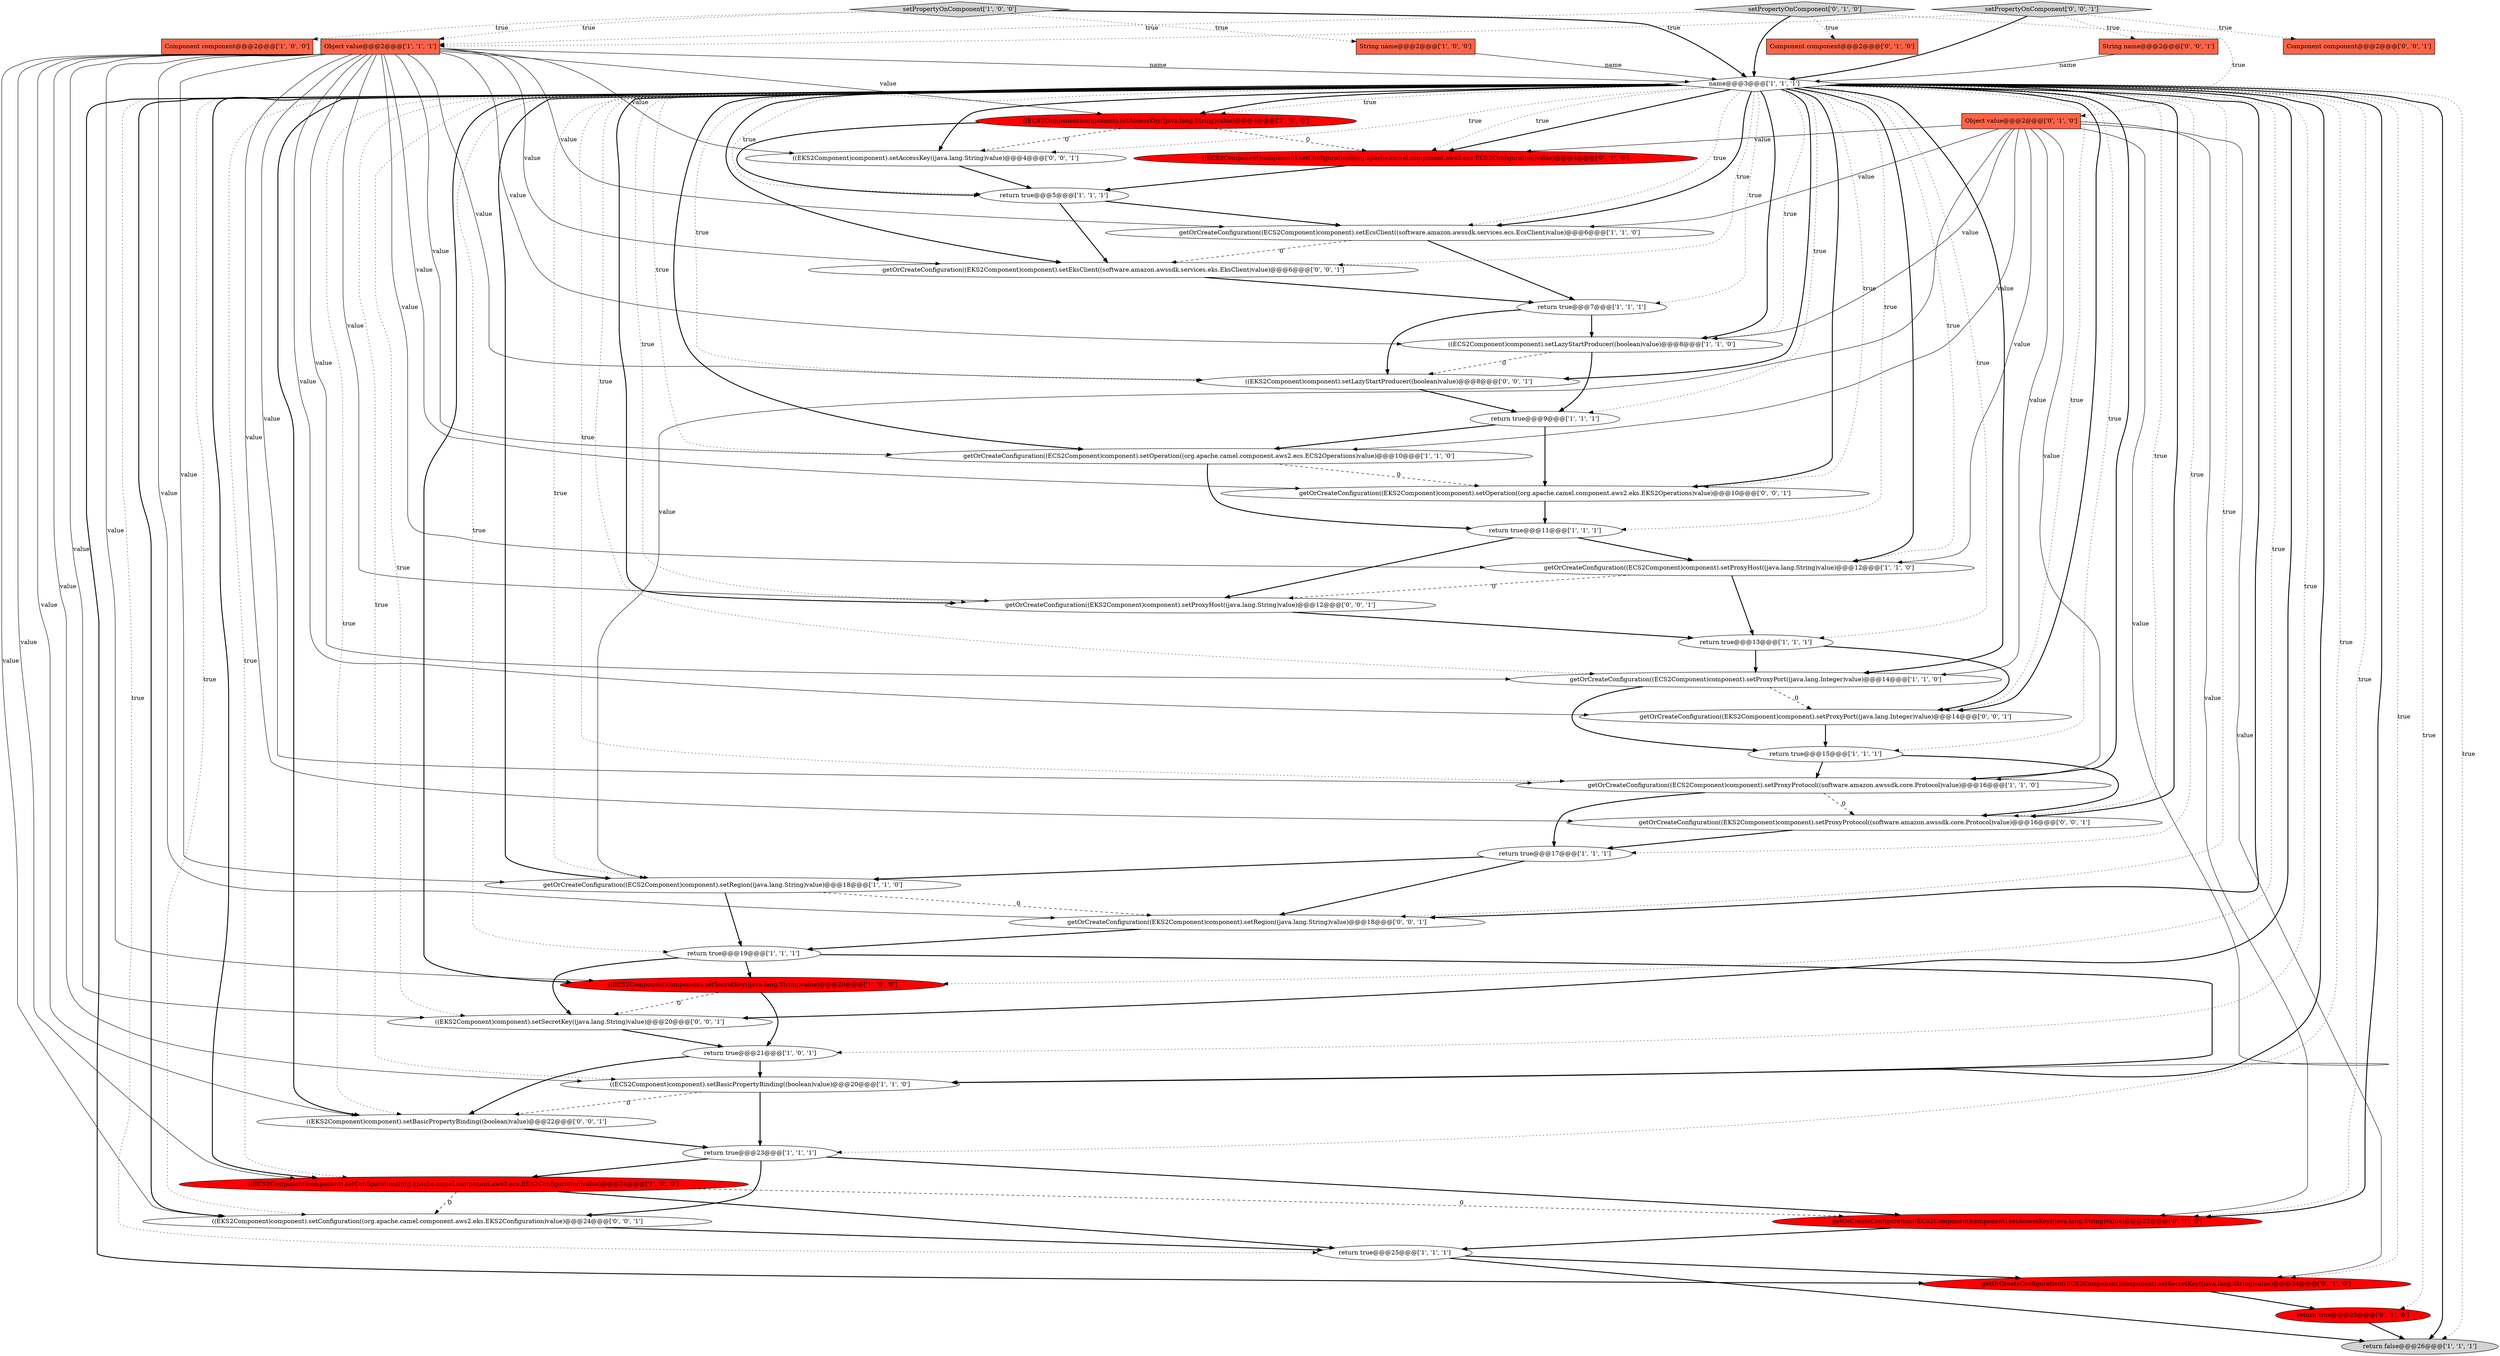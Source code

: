 digraph {
40 [style = filled, label = "getOrCreateConfiguration((EKS2Component)component).setEksClient((software.amazon.awssdk.services.eks.EksClient)value)@@@6@@@['0', '0', '1']", fillcolor = white, shape = ellipse image = "AAA0AAABBB3BBB"];
22 [style = filled, label = "getOrCreateConfiguration((ECS2Component)component).setEcsClient((software.amazon.awssdk.services.ecs.EcsClient)value)@@@6@@@['1', '1', '0']", fillcolor = white, shape = ellipse image = "AAA0AAABBB1BBB"];
19 [style = filled, label = "return false@@@26@@@['1', '1', '1']", fillcolor = lightgray, shape = ellipse image = "AAA0AAABBB1BBB"];
0 [style = filled, label = "return true@@@7@@@['1', '1', '1']", fillcolor = white, shape = ellipse image = "AAA0AAABBB1BBB"];
46 [style = filled, label = "getOrCreateConfiguration((EKS2Component)component).setProxyPort((java.lang.Integer)value)@@@14@@@['0', '0', '1']", fillcolor = white, shape = ellipse image = "AAA0AAABBB3BBB"];
1 [style = filled, label = "return true@@@21@@@['1', '0', '1']", fillcolor = white, shape = ellipse image = "AAA0AAABBB1BBB"];
42 [style = filled, label = "getOrCreateConfiguration((EKS2Component)component).setOperation((org.apache.camel.component.aws2.eks.EKS2Operations)value)@@@10@@@['0', '0', '1']", fillcolor = white, shape = ellipse image = "AAA0AAABBB3BBB"];
29 [style = filled, label = "Object value@@@2@@@['0', '1', '0']", fillcolor = tomato, shape = box image = "AAA0AAABBB2BBB"];
39 [style = filled, label = "((EKS2Component)component).setAccessKey((java.lang.String)value)@@@4@@@['0', '0', '1']", fillcolor = white, shape = ellipse image = "AAA0AAABBB3BBB"];
8 [style = filled, label = "return true@@@23@@@['1', '1', '1']", fillcolor = white, shape = ellipse image = "AAA0AAABBB1BBB"];
44 [style = filled, label = "((EKS2Component)component).setSecretKey((java.lang.String)value)@@@20@@@['0', '0', '1']", fillcolor = white, shape = ellipse image = "AAA0AAABBB3BBB"];
32 [style = filled, label = "Component component@@@2@@@['0', '1', '0']", fillcolor = tomato, shape = box image = "AAA0AAABBB2BBB"];
3 [style = filled, label = "return true@@@13@@@['1', '1', '1']", fillcolor = white, shape = ellipse image = "AAA0AAABBB1BBB"];
28 [style = filled, label = "return true@@@25@@@['0', '1', '0']", fillcolor = red, shape = ellipse image = "AAA1AAABBB2BBB"];
11 [style = filled, label = "((ECS2Component)component).setAccessKey((java.lang.String)value)@@@4@@@['1', '0', '0']", fillcolor = red, shape = ellipse image = "AAA1AAABBB1BBB"];
7 [style = filled, label = "String name@@@2@@@['1', '0', '0']", fillcolor = tomato, shape = box image = "AAA0AAABBB1BBB"];
33 [style = filled, label = "getOrCreateConfiguration((ECS2Component)component).setSecretKey((java.lang.String)value)@@@24@@@['0', '1', '0']", fillcolor = red, shape = ellipse image = "AAA1AAABBB2BBB"];
10 [style = filled, label = "getOrCreateConfiguration((ECS2Component)component).setProxyHost((java.lang.String)value)@@@12@@@['1', '1', '0']", fillcolor = white, shape = ellipse image = "AAA0AAABBB1BBB"];
25 [style = filled, label = "return true@@@25@@@['1', '1', '1']", fillcolor = white, shape = ellipse image = "AAA0AAABBB1BBB"];
14 [style = filled, label = "return true@@@17@@@['1', '1', '1']", fillcolor = white, shape = ellipse image = "AAA0AAABBB1BBB"];
9 [style = filled, label = "Component component@@@2@@@['1', '0', '0']", fillcolor = tomato, shape = box image = "AAA0AAABBB1BBB"];
16 [style = filled, label = "Object value@@@2@@@['1', '1', '1']", fillcolor = tomato, shape = box image = "AAA0AAABBB1BBB"];
6 [style = filled, label = "getOrCreateConfiguration((ECS2Component)component).setProxyPort((java.lang.Integer)value)@@@14@@@['1', '1', '0']", fillcolor = white, shape = ellipse image = "AAA0AAABBB1BBB"];
30 [style = filled, label = "setPropertyOnComponent['0', '1', '0']", fillcolor = lightgray, shape = diamond image = "AAA0AAABBB2BBB"];
27 [style = filled, label = "((ECS2Component)component).setSecretKey((java.lang.String)value)@@@20@@@['1', '0', '0']", fillcolor = red, shape = ellipse image = "AAA1AAABBB1BBB"];
18 [style = filled, label = "getOrCreateConfiguration((ECS2Component)component).setOperation((org.apache.camel.component.aws2.ecs.ECS2Operations)value)@@@10@@@['1', '1', '0']", fillcolor = white, shape = ellipse image = "AAA0AAABBB1BBB"];
48 [style = filled, label = "getOrCreateConfiguration((EKS2Component)component).setRegion((java.lang.String)value)@@@18@@@['0', '0', '1']", fillcolor = white, shape = ellipse image = "AAA0AAABBB3BBB"];
23 [style = filled, label = "((ECS2Component)component).setBasicPropertyBinding((boolean)value)@@@20@@@['1', '1', '0']", fillcolor = white, shape = ellipse image = "AAA0AAABBB1BBB"];
41 [style = filled, label = "((EKS2Component)component).setBasicPropertyBinding((boolean)value)@@@22@@@['0', '0', '1']", fillcolor = white, shape = ellipse image = "AAA0AAABBB3BBB"];
17 [style = filled, label = "name@@@3@@@['1', '1', '1']", fillcolor = white, shape = diamond image = "AAA0AAABBB1BBB"];
4 [style = filled, label = "((ECS2Component)component).setConfiguration((org.apache.camel.component.aws2.ecs.ECS2Configuration)value)@@@24@@@['1', '0', '0']", fillcolor = red, shape = ellipse image = "AAA1AAABBB1BBB"];
5 [style = filled, label = "((ECS2Component)component).setLazyStartProducer((boolean)value)@@@8@@@['1', '1', '0']", fillcolor = white, shape = ellipse image = "AAA0AAABBB1BBB"];
35 [style = filled, label = "setPropertyOnComponent['0', '0', '1']", fillcolor = lightgray, shape = diamond image = "AAA0AAABBB3BBB"];
37 [style = filled, label = "getOrCreateConfiguration((EKS2Component)component).setProxyHost((java.lang.String)value)@@@12@@@['0', '0', '1']", fillcolor = white, shape = ellipse image = "AAA0AAABBB3BBB"];
15 [style = filled, label = "return true@@@11@@@['1', '1', '1']", fillcolor = white, shape = ellipse image = "AAA0AAABBB1BBB"];
36 [style = filled, label = "String name@@@2@@@['0', '0', '1']", fillcolor = tomato, shape = box image = "AAA0AAABBB3BBB"];
31 [style = filled, label = "((ECS2Component)component).setConfiguration((org.apache.camel.component.aws2.ecs.ECS2Configuration)value)@@@4@@@['0', '1', '0']", fillcolor = red, shape = ellipse image = "AAA1AAABBB2BBB"];
12 [style = filled, label = "return true@@@15@@@['1', '1', '1']", fillcolor = white, shape = ellipse image = "AAA0AAABBB1BBB"];
47 [style = filled, label = "getOrCreateConfiguration((EKS2Component)component).setProxyProtocol((software.amazon.awssdk.core.Protocol)value)@@@16@@@['0', '0', '1']", fillcolor = white, shape = ellipse image = "AAA0AAABBB3BBB"];
2 [style = filled, label = "setPropertyOnComponent['1', '0', '0']", fillcolor = lightgray, shape = diamond image = "AAA0AAABBB1BBB"];
24 [style = filled, label = "return true@@@5@@@['1', '1', '1']", fillcolor = white, shape = ellipse image = "AAA0AAABBB1BBB"];
43 [style = filled, label = "((EKS2Component)component).setLazyStartProducer((boolean)value)@@@8@@@['0', '0', '1']", fillcolor = white, shape = ellipse image = "AAA0AAABBB3BBB"];
26 [style = filled, label = "return true@@@9@@@['1', '1', '1']", fillcolor = white, shape = ellipse image = "AAA0AAABBB1BBB"];
13 [style = filled, label = "getOrCreateConfiguration((ECS2Component)component).setProxyProtocol((software.amazon.awssdk.core.Protocol)value)@@@16@@@['1', '1', '0']", fillcolor = white, shape = ellipse image = "AAA0AAABBB1BBB"];
38 [style = filled, label = "Component component@@@2@@@['0', '0', '1']", fillcolor = tomato, shape = box image = "AAA0AAABBB3BBB"];
34 [style = filled, label = "getOrCreateConfiguration((ECS2Component)component).setAccessKey((java.lang.String)value)@@@22@@@['0', '1', '0']", fillcolor = red, shape = ellipse image = "AAA1AAABBB2BBB"];
20 [style = filled, label = "return true@@@19@@@['1', '1', '1']", fillcolor = white, shape = ellipse image = "AAA0AAABBB1BBB"];
21 [style = filled, label = "getOrCreateConfiguration((ECS2Component)component).setRegion((java.lang.String)value)@@@18@@@['1', '1', '0']", fillcolor = white, shape = ellipse image = "AAA0AAABBB1BBB"];
45 [style = filled, label = "((EKS2Component)component).setConfiguration((org.apache.camel.component.aws2.eks.EKS2Configuration)value)@@@24@@@['0', '0', '1']", fillcolor = white, shape = ellipse image = "AAA0AAABBB3BBB"];
15->10 [style = bold, label=""];
29->13 [style = solid, label="value"];
16->23 [style = solid, label="value"];
16->22 [style = solid, label="value"];
4->25 [style = bold, label=""];
25->33 [style = bold, label=""];
17->6 [style = dotted, label="true"];
41->8 [style = bold, label=""];
17->1 [style = dotted, label="true"];
36->17 [style = solid, label="name"];
16->47 [style = solid, label="value"];
17->14 [style = dotted, label="true"];
17->45 [style = bold, label=""];
39->24 [style = bold, label=""];
43->26 [style = bold, label=""];
1->23 [style = bold, label=""];
35->16 [style = dotted, label="true"];
37->3 [style = bold, label=""];
20->27 [style = bold, label=""];
12->47 [style = bold, label=""];
17->8 [style = dotted, label="true"];
17->15 [style = dotted, label="true"];
45->25 [style = bold, label=""];
22->0 [style = bold, label=""];
29->10 [style = solid, label="value"];
29->33 [style = solid, label="value"];
11->39 [style = dashed, label="0"];
16->45 [style = solid, label="value"];
17->46 [style = dotted, label="true"];
25->19 [style = bold, label=""];
21->48 [style = dashed, label="0"];
44->1 [style = bold, label=""];
17->5 [style = dotted, label="true"];
16->37 [style = solid, label="value"];
16->18 [style = solid, label="value"];
17->34 [style = dotted, label="true"];
17->44 [style = bold, label=""];
8->4 [style = bold, label=""];
17->27 [style = bold, label=""];
17->21 [style = bold, label=""];
13->14 [style = bold, label=""];
17->27 [style = dotted, label="true"];
14->48 [style = bold, label=""];
42->15 [style = bold, label=""];
17->39 [style = dotted, label="true"];
17->20 [style = dotted, label="true"];
17->26 [style = dotted, label="true"];
8->34 [style = bold, label=""];
3->46 [style = bold, label=""];
17->5 [style = bold, label=""];
26->42 [style = bold, label=""];
1->41 [style = bold, label=""];
16->10 [style = solid, label="value"];
16->46 [style = solid, label="value"];
33->28 [style = bold, label=""];
17->41 [style = bold, label=""];
18->15 [style = bold, label=""];
40->0 [style = bold, label=""];
35->38 [style = dotted, label="true"];
29->18 [style = solid, label="value"];
29->23 [style = solid, label="value"];
24->40 [style = bold, label=""];
16->27 [style = solid, label="value"];
23->8 [style = bold, label=""];
17->42 [style = bold, label=""];
17->37 [style = bold, label=""];
17->3 [style = dotted, label="true"];
17->23 [style = dotted, label="true"];
29->21 [style = solid, label="value"];
18->42 [style = dashed, label="0"];
30->29 [style = dotted, label="true"];
17->34 [style = bold, label=""];
20->23 [style = bold, label=""];
5->43 [style = dashed, label="0"];
16->17 [style = solid, label="name"];
16->48 [style = solid, label="value"];
17->39 [style = bold, label=""];
4->34 [style = dashed, label="0"];
28->19 [style = bold, label=""];
30->32 [style = dotted, label="true"];
17->43 [style = dotted, label="true"];
35->17 [style = bold, label=""];
29->31 [style = solid, label="value"];
16->21 [style = solid, label="value"];
17->21 [style = dotted, label="true"];
17->33 [style = dotted, label="true"];
14->21 [style = bold, label=""];
16->13 [style = solid, label="value"];
2->17 [style = bold, label=""];
16->6 [style = solid, label="value"];
17->10 [style = bold, label=""];
17->46 [style = bold, label=""];
30->17 [style = bold, label=""];
17->18 [style = dotted, label="true"];
17->6 [style = bold, label=""];
17->4 [style = dotted, label="true"];
31->24 [style = bold, label=""];
0->43 [style = bold, label=""];
5->26 [style = bold, label=""];
17->40 [style = bold, label=""];
3->6 [style = bold, label=""];
17->45 [style = dotted, label="true"];
11->24 [style = bold, label=""];
17->23 [style = bold, label=""];
16->42 [style = solid, label="value"];
17->47 [style = dotted, label="true"];
4->45 [style = dashed, label="0"];
17->43 [style = bold, label=""];
12->13 [style = bold, label=""];
16->40 [style = solid, label="value"];
17->25 [style = dotted, label="true"];
2->9 [style = dotted, label="true"];
17->12 [style = dotted, label="true"];
11->31 [style = dashed, label="0"];
17->42 [style = dotted, label="true"];
16->4 [style = solid, label="value"];
8->45 [style = bold, label=""];
17->19 [style = dotted, label="true"];
17->28 [style = dotted, label="true"];
17->22 [style = dotted, label="true"];
16->39 [style = solid, label="value"];
17->13 [style = bold, label=""];
27->44 [style = dashed, label="0"];
17->37 [style = dotted, label="true"];
29->6 [style = solid, label="value"];
16->5 [style = solid, label="value"];
15->37 [style = bold, label=""];
16->41 [style = solid, label="value"];
17->4 [style = bold, label=""];
17->44 [style = dotted, label="true"];
29->34 [style = solid, label="value"];
17->24 [style = dotted, label="true"];
2->16 [style = dotted, label="true"];
0->5 [style = bold, label=""];
17->11 [style = dotted, label="true"];
6->12 [style = bold, label=""];
16->43 [style = solid, label="value"];
17->41 [style = dotted, label="true"];
17->0 [style = dotted, label="true"];
27->1 [style = bold, label=""];
34->25 [style = bold, label=""];
46->12 [style = bold, label=""];
22->40 [style = dashed, label="0"];
16->44 [style = solid, label="value"];
35->36 [style = dotted, label="true"];
17->31 [style = bold, label=""];
17->47 [style = bold, label=""];
17->48 [style = dotted, label="true"];
29->22 [style = solid, label="value"];
10->3 [style = bold, label=""];
17->33 [style = bold, label=""];
17->40 [style = dotted, label="true"];
17->22 [style = bold, label=""];
24->22 [style = bold, label=""];
17->19 [style = bold, label=""];
20->44 [style = bold, label=""];
17->31 [style = dotted, label="true"];
6->46 [style = dashed, label="0"];
17->10 [style = dotted, label="true"];
21->20 [style = bold, label=""];
30->16 [style = dotted, label="true"];
29->5 [style = solid, label="value"];
2->7 [style = dotted, label="true"];
48->20 [style = bold, label=""];
17->48 [style = bold, label=""];
10->37 [style = dashed, label="0"];
23->41 [style = dashed, label="0"];
7->17 [style = solid, label="name"];
13->47 [style = dashed, label="0"];
17->13 [style = dotted, label="true"];
47->14 [style = bold, label=""];
17->18 [style = bold, label=""];
16->11 [style = solid, label="value"];
26->18 [style = bold, label=""];
17->11 [style = bold, label=""];
}
